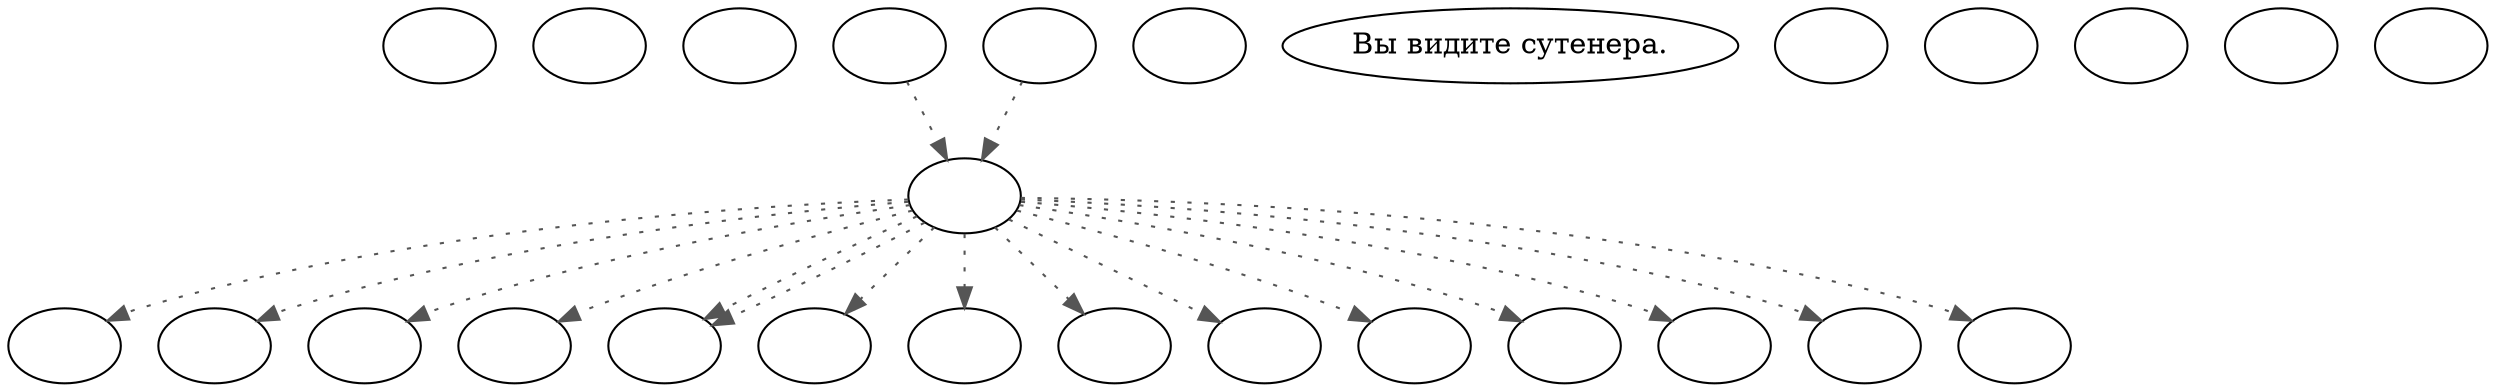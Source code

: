 digraph ncPimp {
  "start" [style=filled       fillcolor="#FFFFFF"       color="#000000"]
  "start" [label=""]
  "critter_p_proc" [style=filled       fillcolor="#FFFFFF"       color="#000000"]
  "critter_p_proc" [label=""]
  "pickup_p_proc" [style=filled       fillcolor="#FFFFFF"       color="#000000"]
  "pickup_p_proc" [label=""]
  "talk_p_proc" [style=filled       fillcolor="#FFFFFF"       color="#000000"]
  "talk_p_proc" -> "Node000" [style=dotted color="#555555"]
  "talk_p_proc" [label=""]
  "destroy_p_proc" [style=filled       fillcolor="#FFFFFF"       color="#000000"]
  "destroy_p_proc" [label=""]
  "look_at_p_proc" [style=filled       fillcolor="#FFFFFF"       color="#000000"]
  "look_at_p_proc" [label="Вы видите сутенера."]
  "description_p_proc" [style=filled       fillcolor="#FFFFFF"       color="#000000"]
  "description_p_proc" [label=""]
  "use_skill_on_p_proc" [style=filled       fillcolor="#FFFFFF"       color="#000000"]
  "use_skill_on_p_proc" [label=""]
  "damage_p_proc" [style=filled       fillcolor="#FFFFFF"       color="#000000"]
  "damage_p_proc" [label=""]
  "map_enter_p_proc" [style=filled       fillcolor="#FFFFFF"       color="#000000"]
  "map_enter_p_proc" [label=""]
  "timed_event_p_proc" [style=filled       fillcolor="#FFFFFF"       color="#000000"]
  "timed_event_p_proc" -> "Node000" [style=dotted color="#555555"]
  "timed_event_p_proc" [label=""]
  "map_update_p_proc" [style=filled       fillcolor="#FFFFFF"       color="#000000"]
  "map_update_p_proc" [label=""]
  "Node000" [style=filled       fillcolor="#FFFFFF"       color="#000000"]
  "Node000" -> "Node002" [style=dotted color="#555555"]
  "Node000" -> "Node004" [style=dotted color="#555555"]
  "Node000" -> "Node006" [style=dotted color="#555555"]
  "Node000" -> "Node008" [style=dotted color="#555555"]
  "Node000" -> "Node009" [style=dotted color="#555555"]
  "Node000" -> "Node012" [style=dotted color="#555555"]
  "Node000" -> "Node014" [style=dotted color="#555555"]
  "Node000" -> "Node001" [style=dotted color="#555555"]
  "Node000" -> "Node003" [style=dotted color="#555555"]
  "Node000" -> "Node005" [style=dotted color="#555555"]
  "Node000" -> "Node007" [style=dotted color="#555555"]
  "Node000" -> "Node009" [style=dotted color="#555555"]
  "Node000" -> "Node010" [style=dotted color="#555555"]
  "Node000" -> "Node011" [style=dotted color="#555555"]
  "Node000" -> "Node013" [style=dotted color="#555555"]
  "Node000" [label=""]
  "Node001" [style=filled       fillcolor="#FFFFFF"       color="#000000"]
  "Node001" [label=""]
  "Node002" [style=filled       fillcolor="#FFFFFF"       color="#000000"]
  "Node002" [label=""]
  "Node003" [style=filled       fillcolor="#FFFFFF"       color="#000000"]
  "Node003" [label=""]
  "Node004" [style=filled       fillcolor="#FFFFFF"       color="#000000"]
  "Node004" [label=""]
  "Node005" [style=filled       fillcolor="#FFFFFF"       color="#000000"]
  "Node005" [label=""]
  "Node006" [style=filled       fillcolor="#FFFFFF"       color="#000000"]
  "Node006" [label=""]
  "Node007" [style=filled       fillcolor="#FFFFFF"       color="#000000"]
  "Node007" [label=""]
  "Node008" [style=filled       fillcolor="#FFFFFF"       color="#000000"]
  "Node008" [label=""]
  "Node009" [style=filled       fillcolor="#FFFFFF"       color="#000000"]
  "Node009" [label=""]
  "Node010" [style=filled       fillcolor="#FFFFFF"       color="#000000"]
  "Node010" [label=""]
  "Node011" [style=filled       fillcolor="#FFFFFF"       color="#000000"]
  "Node011" [label=""]
  "Node012" [style=filled       fillcolor="#FFFFFF"       color="#000000"]
  "Node012" [label=""]
  "Node013" [style=filled       fillcolor="#FFFFFF"       color="#000000"]
  "Node013" [label=""]
  "Node014" [style=filled       fillcolor="#FFFFFF"       color="#000000"]
  "Node014" [label=""]
}